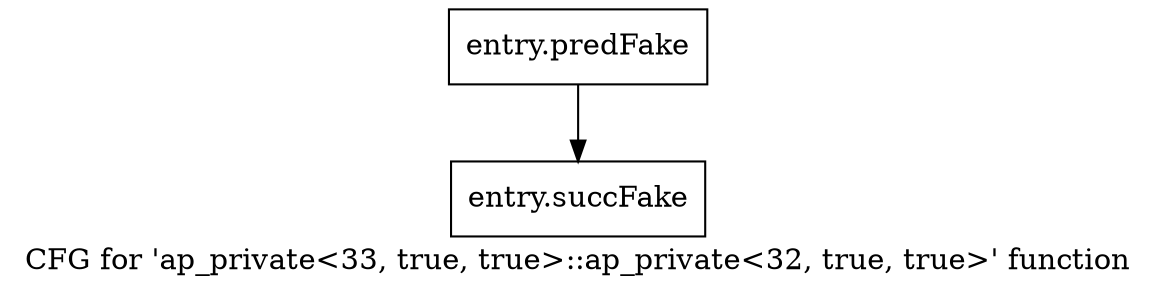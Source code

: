 digraph "CFG for 'ap_private\<33, true, true\>::ap_private\<32, true, true\>' function" {
	label="CFG for 'ap_private\<33, true, true\>::ap_private\<32, true, true\>' function";

	Node0x58a6610 [shape=record,filename="",linenumber="",label="{entry.predFake}"];
	Node0x58a6610 -> Node0x5ab9d50[ callList="" memoryops="" filename="/home/omerfaruk/tools/Xilinx/Vitis_HLS/2023.2/include/etc/ap_private.h" execusionnum="25"];
	Node0x5ab9d50 [shape=record,filename="/home/omerfaruk/tools/Xilinx/Vitis_HLS/2023.2/include/etc/ap_private.h",linenumber="1700",label="{entry.succFake}"];
}
